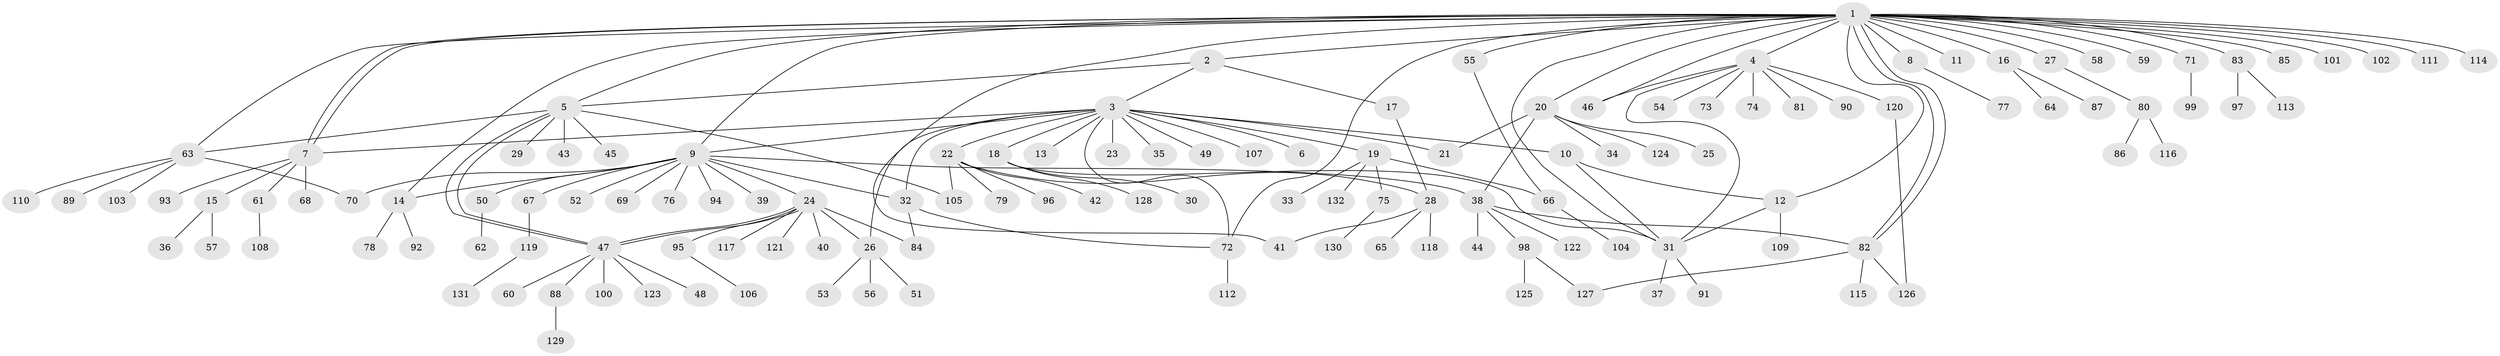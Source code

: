 // coarse degree distribution, {17: 0.018518518518518517, 7: 0.018518518518518517, 10: 0.018518518518518517, 5: 0.1111111111111111, 4: 0.09259259259259259, 1: 0.37037037037037035, 9: 0.018518518518518517, 3: 0.09259259259259259, 2: 0.24074074074074073, 6: 0.018518518518518517}
// Generated by graph-tools (version 1.1) at 2025/50/03/04/25 22:50:29]
// undirected, 132 vertices, 162 edges
graph export_dot {
  node [color=gray90,style=filled];
  1;
  2;
  3;
  4;
  5;
  6;
  7;
  8;
  9;
  10;
  11;
  12;
  13;
  14;
  15;
  16;
  17;
  18;
  19;
  20;
  21;
  22;
  23;
  24;
  25;
  26;
  27;
  28;
  29;
  30;
  31;
  32;
  33;
  34;
  35;
  36;
  37;
  38;
  39;
  40;
  41;
  42;
  43;
  44;
  45;
  46;
  47;
  48;
  49;
  50;
  51;
  52;
  53;
  54;
  55;
  56;
  57;
  58;
  59;
  60;
  61;
  62;
  63;
  64;
  65;
  66;
  67;
  68;
  69;
  70;
  71;
  72;
  73;
  74;
  75;
  76;
  77;
  78;
  79;
  80;
  81;
  82;
  83;
  84;
  85;
  86;
  87;
  88;
  89;
  90;
  91;
  92;
  93;
  94;
  95;
  96;
  97;
  98;
  99;
  100;
  101;
  102;
  103;
  104;
  105;
  106;
  107;
  108;
  109;
  110;
  111;
  112;
  113;
  114;
  115;
  116;
  117;
  118;
  119;
  120;
  121;
  122;
  123;
  124;
  125;
  126;
  127;
  128;
  129;
  130;
  131;
  132;
  1 -- 2;
  1 -- 4;
  1 -- 5;
  1 -- 7;
  1 -- 7;
  1 -- 8;
  1 -- 9;
  1 -- 11;
  1 -- 12;
  1 -- 14;
  1 -- 16;
  1 -- 20;
  1 -- 27;
  1 -- 31;
  1 -- 41;
  1 -- 46;
  1 -- 55;
  1 -- 58;
  1 -- 59;
  1 -- 63;
  1 -- 71;
  1 -- 72;
  1 -- 82;
  1 -- 82;
  1 -- 83;
  1 -- 85;
  1 -- 101;
  1 -- 102;
  1 -- 111;
  1 -- 114;
  2 -- 3;
  2 -- 5;
  2 -- 17;
  3 -- 6;
  3 -- 7;
  3 -- 9;
  3 -- 10;
  3 -- 13;
  3 -- 18;
  3 -- 19;
  3 -- 21;
  3 -- 22;
  3 -- 23;
  3 -- 26;
  3 -- 32;
  3 -- 35;
  3 -- 49;
  3 -- 72;
  3 -- 107;
  4 -- 31;
  4 -- 46;
  4 -- 54;
  4 -- 73;
  4 -- 74;
  4 -- 81;
  4 -- 90;
  4 -- 120;
  5 -- 29;
  5 -- 43;
  5 -- 45;
  5 -- 47;
  5 -- 47;
  5 -- 63;
  5 -- 105;
  7 -- 15;
  7 -- 61;
  7 -- 68;
  7 -- 93;
  8 -- 77;
  9 -- 14;
  9 -- 24;
  9 -- 32;
  9 -- 38;
  9 -- 39;
  9 -- 50;
  9 -- 52;
  9 -- 67;
  9 -- 69;
  9 -- 70;
  9 -- 76;
  9 -- 94;
  10 -- 12;
  10 -- 31;
  12 -- 31;
  12 -- 109;
  14 -- 78;
  14 -- 92;
  15 -- 36;
  15 -- 57;
  16 -- 64;
  16 -- 87;
  17 -- 28;
  18 -- 30;
  18 -- 31;
  18 -- 128;
  19 -- 33;
  19 -- 66;
  19 -- 75;
  19 -- 132;
  20 -- 21;
  20 -- 25;
  20 -- 34;
  20 -- 38;
  20 -- 124;
  22 -- 28;
  22 -- 42;
  22 -- 79;
  22 -- 96;
  22 -- 105;
  24 -- 26;
  24 -- 40;
  24 -- 47;
  24 -- 47;
  24 -- 84;
  24 -- 95;
  24 -- 117;
  24 -- 121;
  26 -- 51;
  26 -- 53;
  26 -- 56;
  27 -- 80;
  28 -- 41;
  28 -- 65;
  28 -- 118;
  31 -- 37;
  31 -- 91;
  32 -- 72;
  32 -- 84;
  38 -- 44;
  38 -- 82;
  38 -- 98;
  38 -- 122;
  47 -- 48;
  47 -- 60;
  47 -- 88;
  47 -- 100;
  47 -- 123;
  50 -- 62;
  55 -- 66;
  61 -- 108;
  63 -- 70;
  63 -- 89;
  63 -- 103;
  63 -- 110;
  66 -- 104;
  67 -- 119;
  71 -- 99;
  72 -- 112;
  75 -- 130;
  80 -- 86;
  80 -- 116;
  82 -- 115;
  82 -- 126;
  82 -- 127;
  83 -- 97;
  83 -- 113;
  88 -- 129;
  95 -- 106;
  98 -- 125;
  98 -- 127;
  119 -- 131;
  120 -- 126;
}
